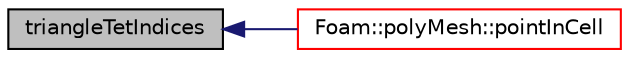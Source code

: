 digraph "triangleTetIndices"
{
  bgcolor="transparent";
  edge [fontname="Helvetica",fontsize="10",labelfontname="Helvetica",labelfontsize="10"];
  node [fontname="Helvetica",fontsize="10",shape=record];
  rankdir="LR";
  Node1 [label="triangleTetIndices",height=0.2,width=0.4,color="black", fillcolor="grey75", style="filled", fontcolor="black"];
  Node1 -> Node2 [dir="back",color="midnightblue",fontsize="10",style="solid",fontname="Helvetica"];
  Node2 [label="Foam::polyMesh::pointInCell",height=0.2,width=0.4,color="red",URL="$a01916.html#abd7881899c21d42679b6a77b47adadb6",tooltip="Test if point p is in the celli. "];
}

